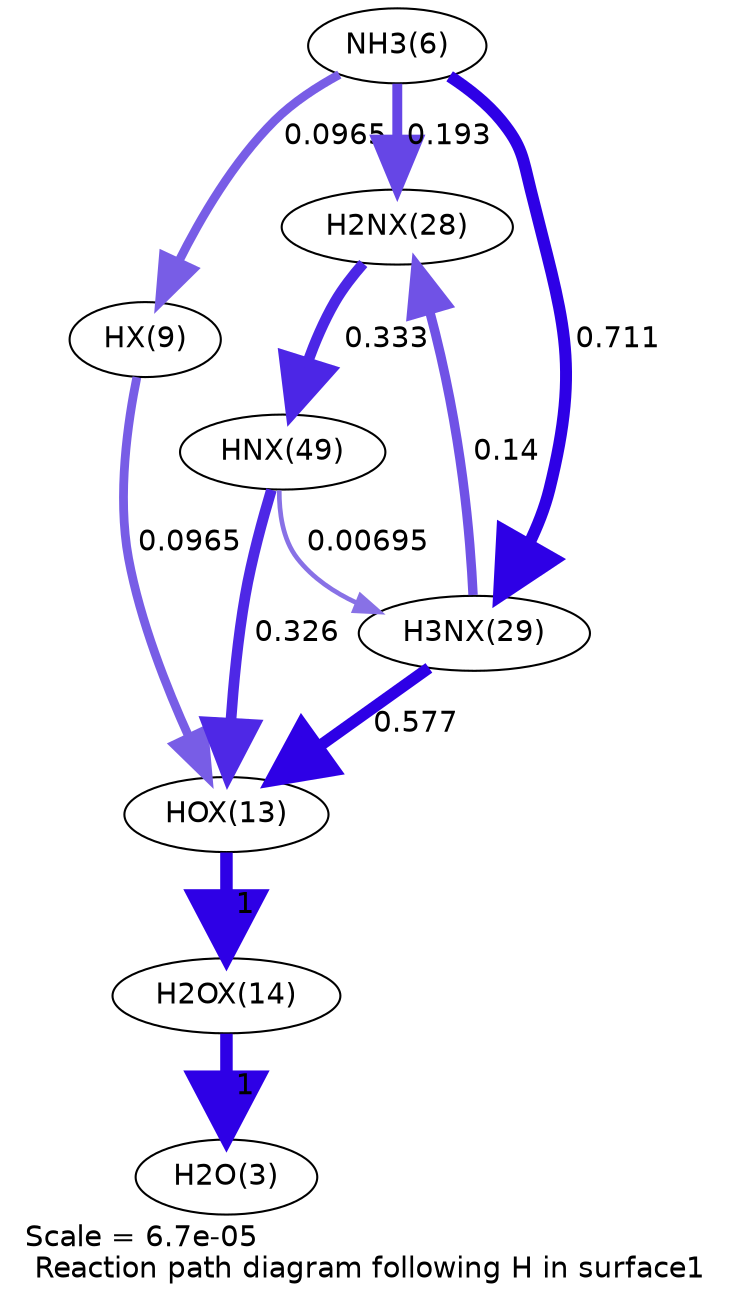 digraph reaction_paths {
center=1;
s7 -> s12[fontname="Helvetica", penwidth=4.23, arrowsize=2.12, color="0.7, 0.596, 0.9"
, label=" 0.0965"];
s7 -> s19[fontname="Helvetica", penwidth=4.76, arrowsize=2.38, color="0.7, 0.693, 0.9"
, label=" 0.193"];
s7 -> s20[fontname="Helvetica", penwidth=5.74, arrowsize=2.87, color="0.7, 1.21, 0.9"
, label=" 0.711"];
s12 -> s14[fontname="Helvetica", penwidth=4.23, arrowsize=2.12, color="0.7, 0.596, 0.9"
, label=" 0.0965"];
s20 -> s19[fontname="Helvetica", penwidth=4.52, arrowsize=2.26, color="0.7, 0.64, 0.9"
, label=" 0.14"];
s19 -> s22[fontname="Helvetica", penwidth=5.17, arrowsize=2.59, color="0.7, 0.833, 0.9"
, label=" 0.333"];
s22 -> s20[fontname="Helvetica", penwidth=2.25, arrowsize=1.12, color="0.7, 0.507, 0.9"
, label=" 0.00695"];
s20 -> s14[fontname="Helvetica", penwidth=5.59, arrowsize=2.79, color="0.7, 1.08, 0.9"
, label=" 0.577"];
s22 -> s14[fontname="Helvetica", penwidth=5.15, arrowsize=2.58, color="0.7, 0.826, 0.9"
, label=" 0.326"];
s14 -> s15[fontname="Helvetica", penwidth=6, arrowsize=3, color="0.7, 1.5, 0.9"
, label=" 1"];
s15 -> s4[fontname="Helvetica", penwidth=6, arrowsize=3, color="0.7, 1.5, 0.9"
, label=" 1"];
s4 [ fontname="Helvetica", label="H2O(3)"];
s7 [ fontname="Helvetica", label="NH3(6)"];
s12 [ fontname="Helvetica", label="HX(9)"];
s14 [ fontname="Helvetica", label="HOX(13)"];
s15 [ fontname="Helvetica", label="H2OX(14)"];
s19 [ fontname="Helvetica", label="H2NX(28)"];
s20 [ fontname="Helvetica", label="H3NX(29)"];
s22 [ fontname="Helvetica", label="HNX(49)"];
 label = "Scale = 6.7e-05\l Reaction path diagram following H in surface1";
 fontname = "Helvetica";
}

